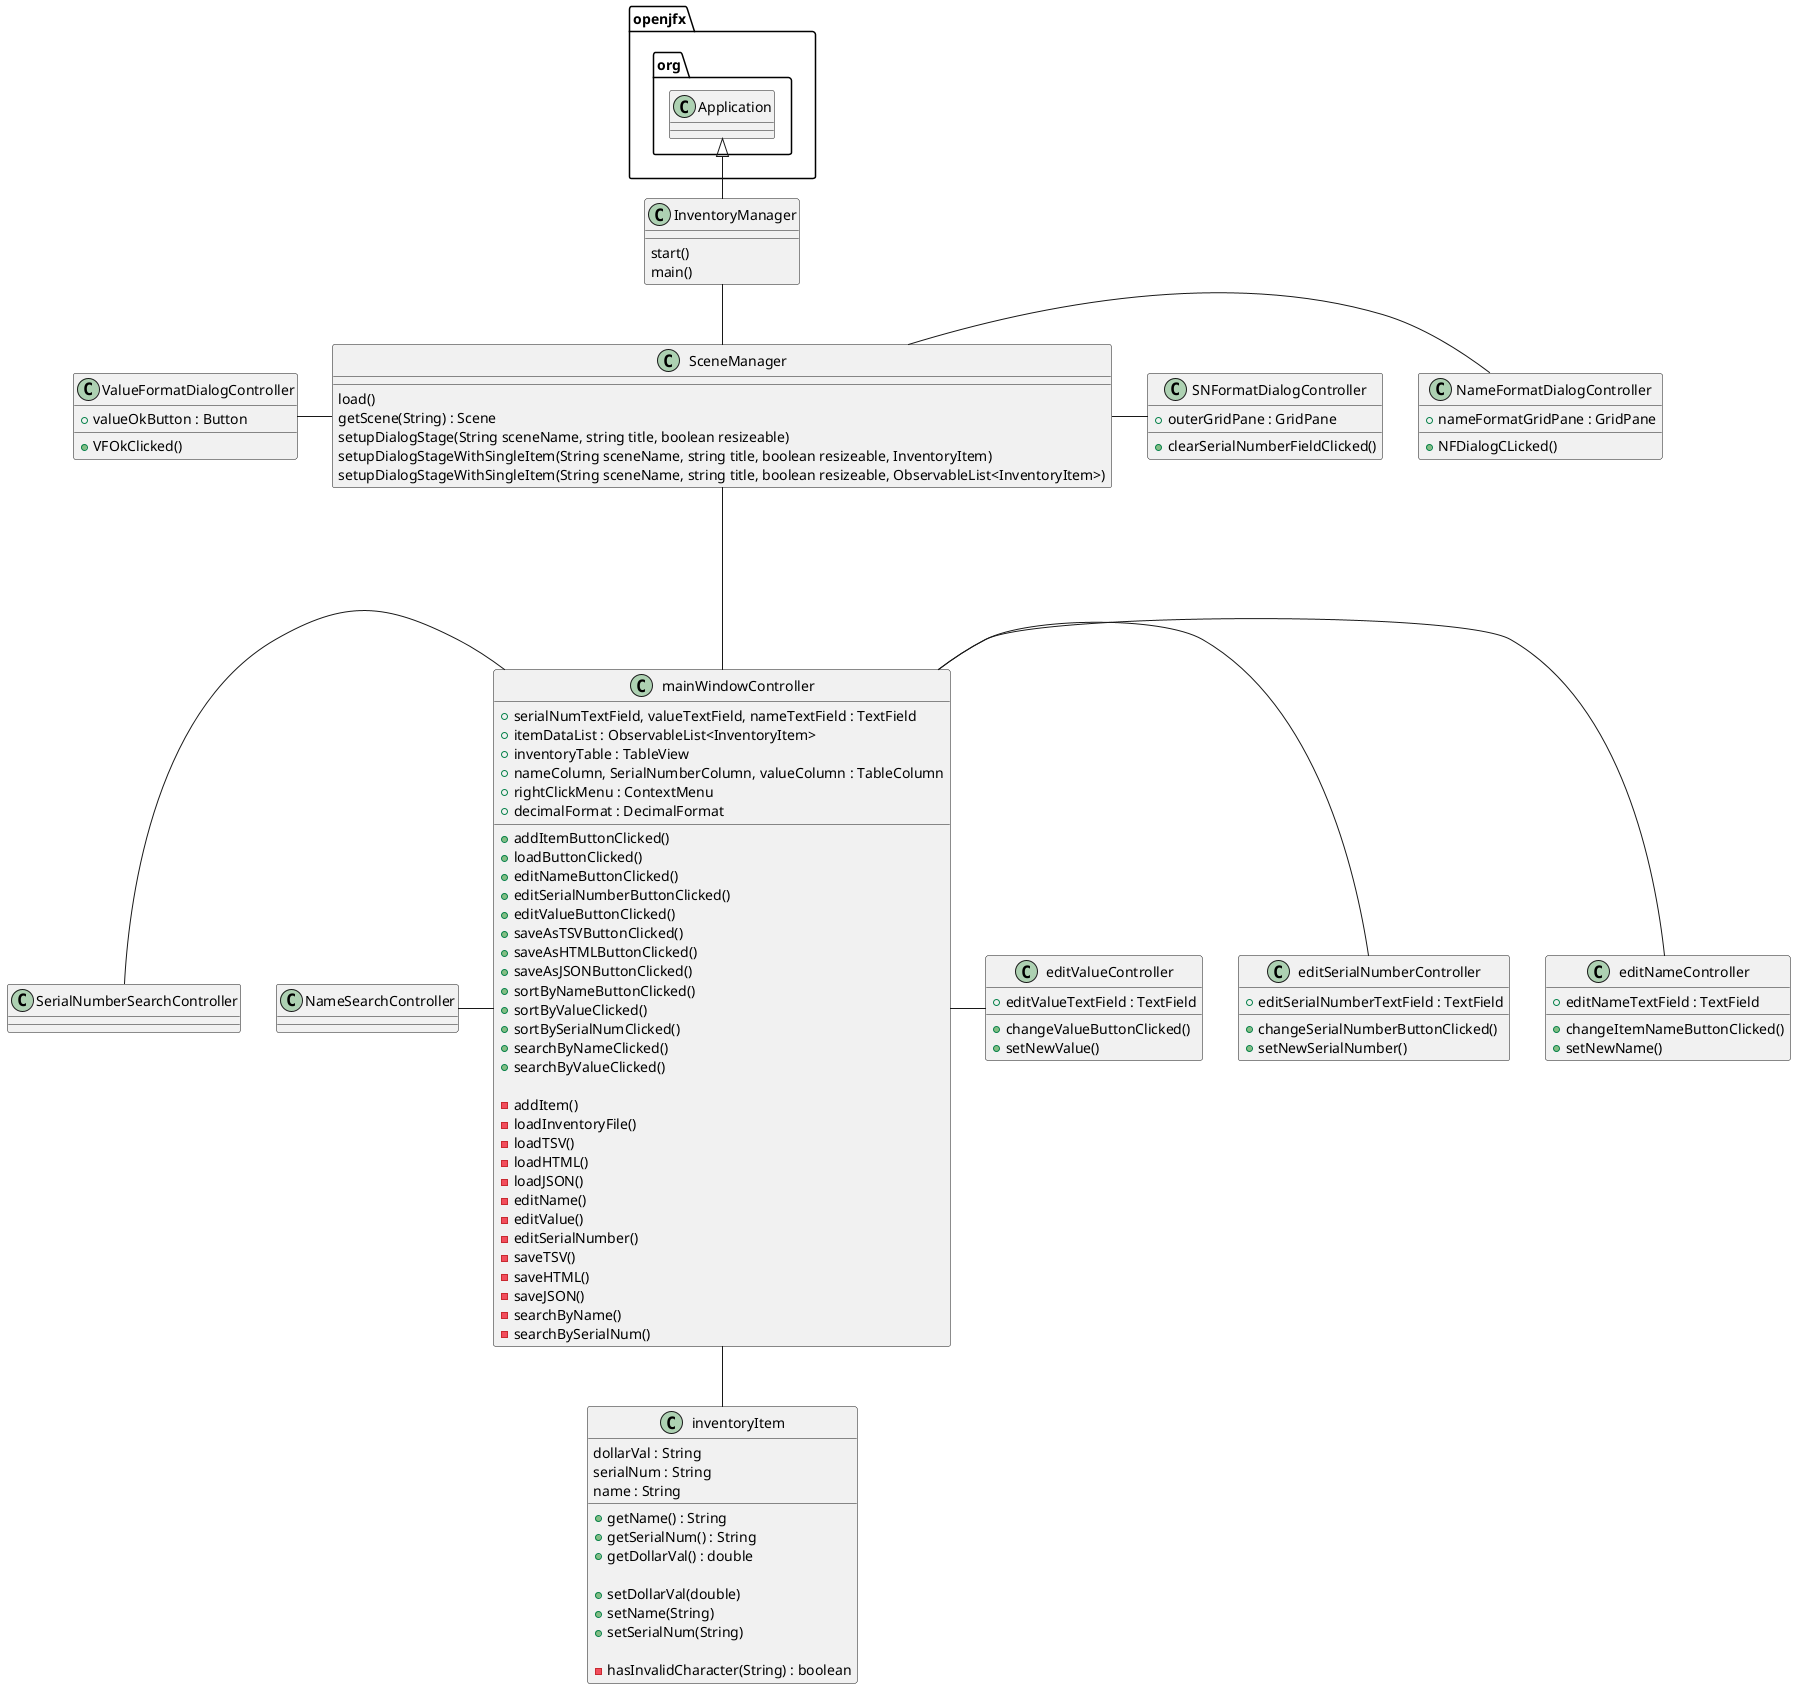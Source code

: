 @startuml
class InventoryManager
{
    start()
    main()
}

class mainWindowController
{
    + serialNumTextField, valueTextField, nameTextField : TextField
    + itemDataList : ObservableList<InventoryItem>
    + inventoryTable : TableView
    + nameColumn, SerialNumberColumn, valueColumn : TableColumn
    + rightClickMenu : ContextMenu
    + decimalFormat : DecimalFormat


    + addItemButtonClicked()
    + loadButtonClicked()
    + editNameButtonClicked()
    + editSerialNumberButtonClicked()
    + editValueButtonClicked()
    + saveAsTSVButtonClicked()
    + saveAsHTMLButtonClicked()
    + saveAsJSONButtonClicked()
    + sortByNameButtonClicked()
    + sortByValueClicked()
    + sortBySerialNumClicked()
    + searchByNameClicked()
    + searchByValueClicked()

    - addItem()
    - loadInventoryFile()
    - loadTSV()
    - loadHTML()
    - loadJSON()
    - editName()
    - editValue()
    - editSerialNumber()
    - saveTSV()
    - saveHTML()
    - saveJSON()
    - searchByName()
    - searchBySerialNum()
}

class inventoryItem
{
    dollarVal : String
    serialNum : String
    name : String

    + getName() : String
    + getSerialNum() : String
    + getDollarVal() : double

    + setDollarVal(double)
    + setName(String)
    + setSerialNum(String)

    - hasInvalidCharacter(String) : boolean
}

class SceneManager
{
    load()
    getScene(String) : Scene
    setupDialogStage(String sceneName, string title, boolean resizeable)
    setupDialogStageWithSingleItem(String sceneName, string title, boolean resizeable, InventoryItem)
    setupDialogStageWithSingleItem(String sceneName, string title, boolean resizeable, ObservableList<InventoryItem>)

}

class NameFormatDialogController
{
    + nameFormatGridPane : GridPane
    + NFDialogCLicked()
}

class SNFormatDialogController
{
   + outerGridPane : GridPane
   + clearSerialNumberFieldClicked()
}

class ValueFormatDialogController
{
    + valueOkButton : Button
    + VFOkClicked()
}

class editNameController
{
    + editNameTextField : TextField
    + changeItemNameButtonClicked()
    + setNewName()
}

class editSerialNumberController
{
    + editSerialNumberTextField : TextField
    + changeSerialNumberButtonClicked()
    + setNewSerialNumber()
}

class editValueController
{
    + editValueTextField : TextField
    + changeValueButtonClicked()
    + setNewValue()
}


openjfx.org.Application <|-- InventoryManager
InventoryManager -- SceneManager
SceneManager ---- mainWindowController

SceneManager - NameFormatDialogController
SceneManager - SNFormatDialogController
ValueFormatDialogController - SceneManager


mainWindowController - editNameController
mainWindowController - editSerialNumberController
mainWindowController - editValueController

SerialNumberSearchController - mainWindowController
NameSearchController - mainWindowController

mainWindowController -- inventoryItem

@enduml